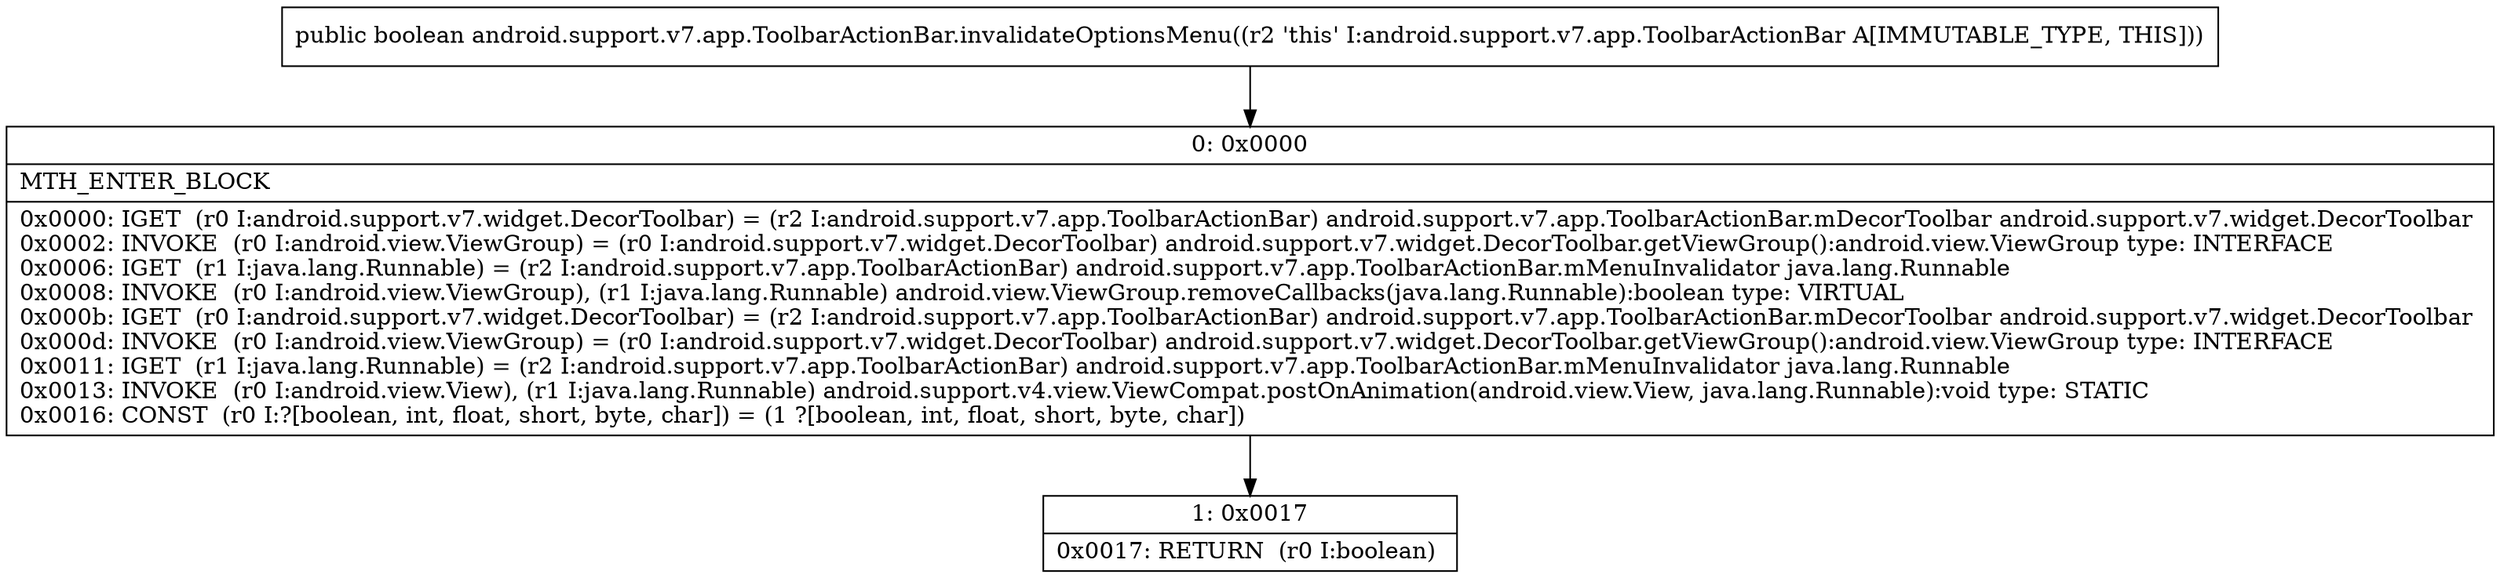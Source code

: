 digraph "CFG forandroid.support.v7.app.ToolbarActionBar.invalidateOptionsMenu()Z" {
Node_0 [shape=record,label="{0\:\ 0x0000|MTH_ENTER_BLOCK\l|0x0000: IGET  (r0 I:android.support.v7.widget.DecorToolbar) = (r2 I:android.support.v7.app.ToolbarActionBar) android.support.v7.app.ToolbarActionBar.mDecorToolbar android.support.v7.widget.DecorToolbar \l0x0002: INVOKE  (r0 I:android.view.ViewGroup) = (r0 I:android.support.v7.widget.DecorToolbar) android.support.v7.widget.DecorToolbar.getViewGroup():android.view.ViewGroup type: INTERFACE \l0x0006: IGET  (r1 I:java.lang.Runnable) = (r2 I:android.support.v7.app.ToolbarActionBar) android.support.v7.app.ToolbarActionBar.mMenuInvalidator java.lang.Runnable \l0x0008: INVOKE  (r0 I:android.view.ViewGroup), (r1 I:java.lang.Runnable) android.view.ViewGroup.removeCallbacks(java.lang.Runnable):boolean type: VIRTUAL \l0x000b: IGET  (r0 I:android.support.v7.widget.DecorToolbar) = (r2 I:android.support.v7.app.ToolbarActionBar) android.support.v7.app.ToolbarActionBar.mDecorToolbar android.support.v7.widget.DecorToolbar \l0x000d: INVOKE  (r0 I:android.view.ViewGroup) = (r0 I:android.support.v7.widget.DecorToolbar) android.support.v7.widget.DecorToolbar.getViewGroup():android.view.ViewGroup type: INTERFACE \l0x0011: IGET  (r1 I:java.lang.Runnable) = (r2 I:android.support.v7.app.ToolbarActionBar) android.support.v7.app.ToolbarActionBar.mMenuInvalidator java.lang.Runnable \l0x0013: INVOKE  (r0 I:android.view.View), (r1 I:java.lang.Runnable) android.support.v4.view.ViewCompat.postOnAnimation(android.view.View, java.lang.Runnable):void type: STATIC \l0x0016: CONST  (r0 I:?[boolean, int, float, short, byte, char]) = (1 ?[boolean, int, float, short, byte, char]) \l}"];
Node_1 [shape=record,label="{1\:\ 0x0017|0x0017: RETURN  (r0 I:boolean) \l}"];
MethodNode[shape=record,label="{public boolean android.support.v7.app.ToolbarActionBar.invalidateOptionsMenu((r2 'this' I:android.support.v7.app.ToolbarActionBar A[IMMUTABLE_TYPE, THIS])) }"];
MethodNode -> Node_0;
Node_0 -> Node_1;
}

